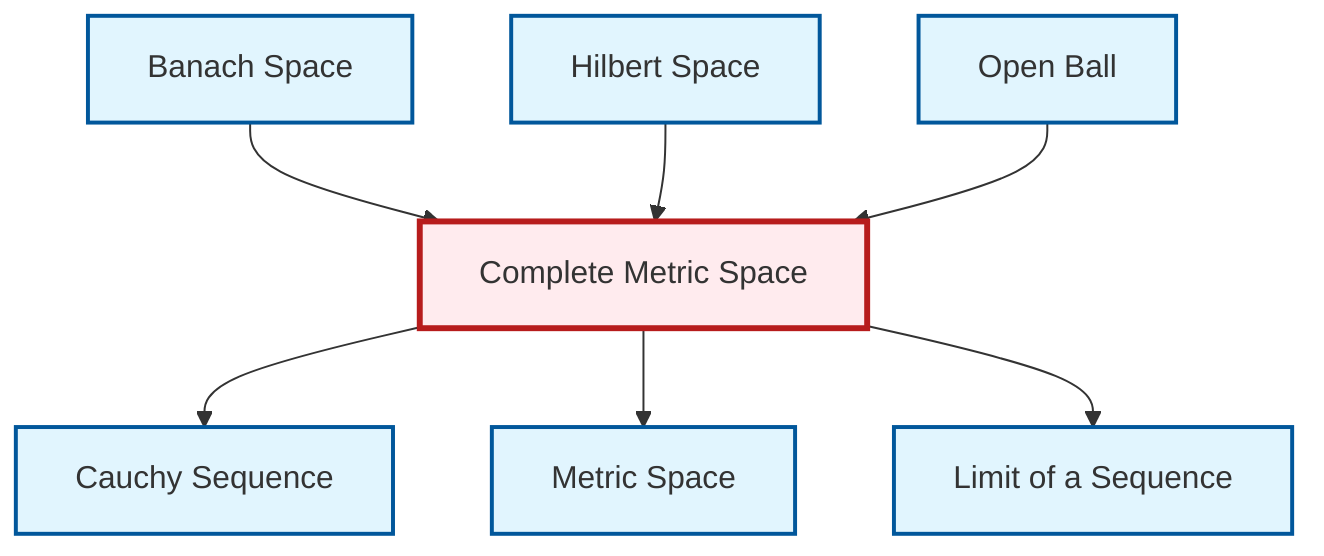 graph TD
    classDef definition fill:#e1f5fe,stroke:#01579b,stroke-width:2px
    classDef theorem fill:#f3e5f5,stroke:#4a148c,stroke-width:2px
    classDef axiom fill:#fff3e0,stroke:#e65100,stroke-width:2px
    classDef example fill:#e8f5e9,stroke:#1b5e20,stroke-width:2px
    classDef current fill:#ffebee,stroke:#b71c1c,stroke-width:3px
    def-hilbert-space["Hilbert Space"]:::definition
    def-metric-space["Metric Space"]:::definition
    def-cauchy-sequence["Cauchy Sequence"]:::definition
    def-complete-metric-space["Complete Metric Space"]:::definition
    def-banach-space["Banach Space"]:::definition
    def-open-ball["Open Ball"]:::definition
    def-limit["Limit of a Sequence"]:::definition
    def-banach-space --> def-complete-metric-space
    def-hilbert-space --> def-complete-metric-space
    def-complete-metric-space --> def-cauchy-sequence
    def-complete-metric-space --> def-metric-space
    def-open-ball --> def-complete-metric-space
    def-complete-metric-space --> def-limit
    class def-complete-metric-space current